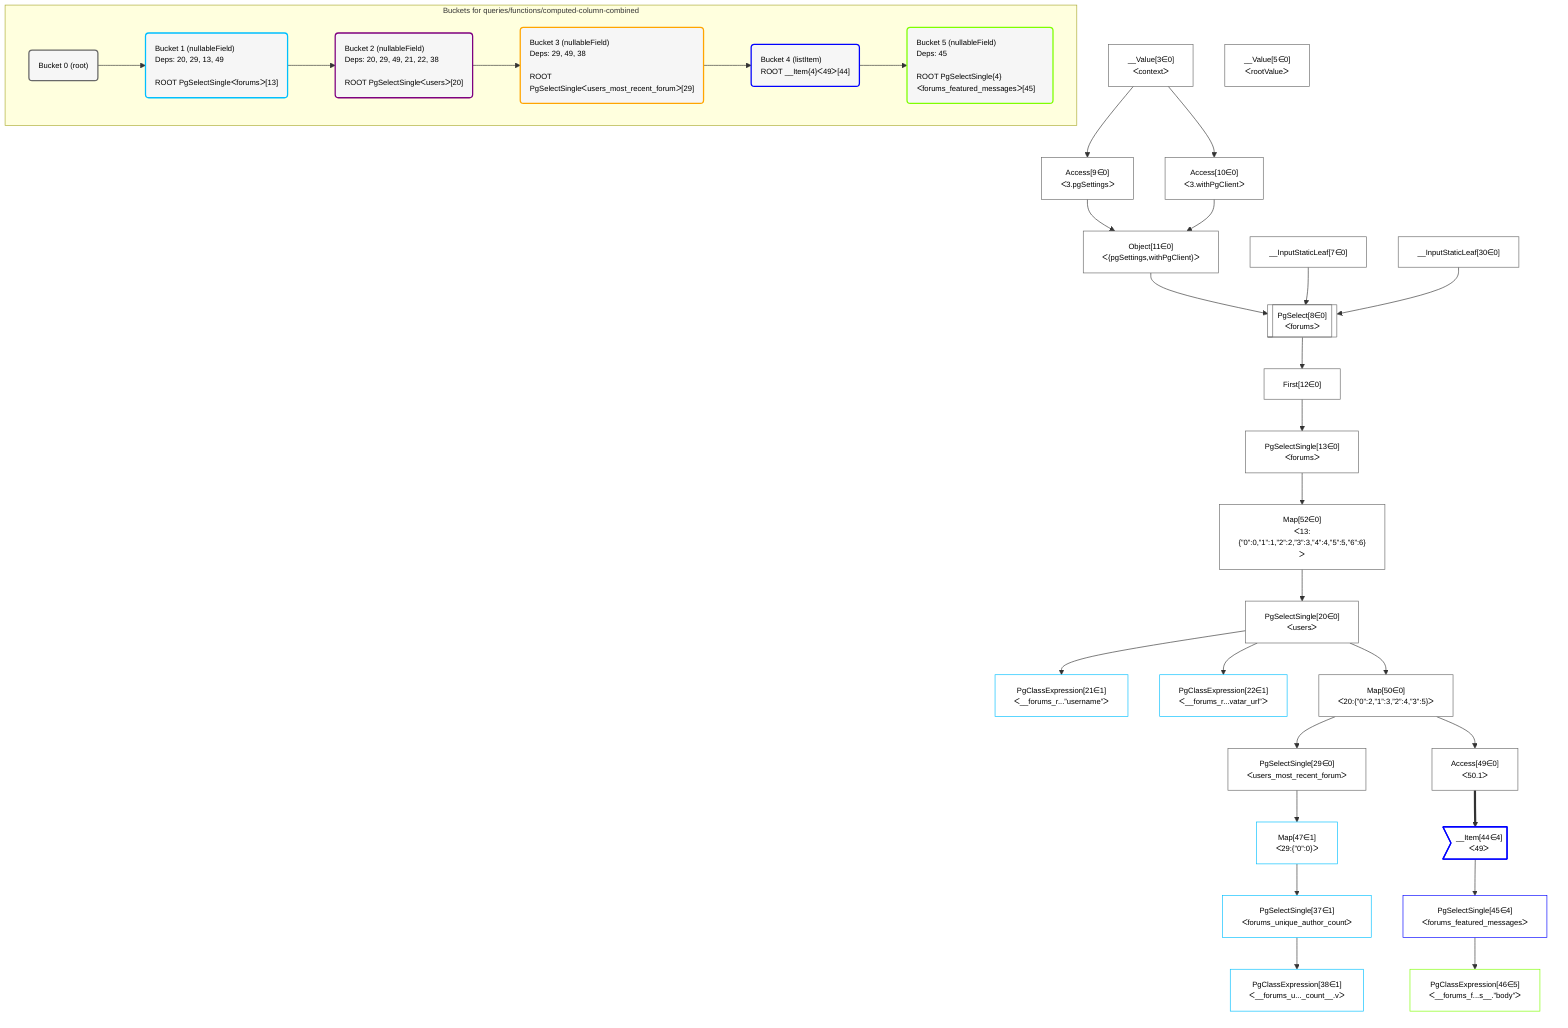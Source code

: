 %%{init: {'themeVariables': { 'fontSize': '12px'}}}%%
graph TD
    classDef path fill:#eee,stroke:#000,color:#000
    classDef plan fill:#fff,stroke-width:1px,color:#000
    classDef itemplan fill:#fff,stroke-width:2px,color:#000
    classDef sideeffectplan fill:#f00,stroke-width:2px,color:#000
    classDef bucket fill:#f6f6f6,color:#000,stroke-width:2px,text-align:left


    %% define steps
    __Value3["__Value[3∈0]<br />ᐸcontextᐳ"]:::plan
    __Value5["__Value[5∈0]<br />ᐸrootValueᐳ"]:::plan
    __InputStaticLeaf7["__InputStaticLeaf[7∈0]"]:::plan
    Access9["Access[9∈0]<br />ᐸ3.pgSettingsᐳ"]:::plan
    Access10["Access[10∈0]<br />ᐸ3.withPgClientᐳ"]:::plan
    Object11["Object[11∈0]<br />ᐸ{pgSettings,withPgClient}ᐳ"]:::plan
    __InputStaticLeaf30["__InputStaticLeaf[30∈0]"]:::plan
    PgSelect8[["PgSelect[8∈0]<br />ᐸforumsᐳ"]]:::plan
    First12["First[12∈0]"]:::plan
    PgSelectSingle13["PgSelectSingle[13∈0]<br />ᐸforumsᐳ"]:::plan
    Map52["Map[52∈0]<br />ᐸ13:{”0”:0,”1”:1,”2”:2,”3”:3,”4”:4,”5”:5,”6”:6}ᐳ"]:::plan
    PgSelectSingle20["PgSelectSingle[20∈0]<br />ᐸusersᐳ"]:::plan
    PgClassExpression21["PgClassExpression[21∈1]<br />ᐸ__forums_r...”username”ᐳ"]:::plan
    PgClassExpression22["PgClassExpression[22∈1]<br />ᐸ__forums_r...vatar_url”ᐳ"]:::plan
    Map50["Map[50∈0]<br />ᐸ20:{”0”:2,”1”:3,”2”:4,”3”:5}ᐳ"]:::plan
    PgSelectSingle29["PgSelectSingle[29∈0]<br />ᐸusers_most_recent_forumᐳ"]:::plan
    Map47["Map[47∈1]<br />ᐸ29:{”0”:0}ᐳ"]:::plan
    PgSelectSingle37["PgSelectSingle[37∈1]<br />ᐸforums_unique_author_countᐳ"]:::plan
    PgClassExpression38["PgClassExpression[38∈1]<br />ᐸ__forums_u..._count__.vᐳ"]:::plan
    Access49["Access[49∈0]<br />ᐸ50.1ᐳ"]:::plan
    __Item44>"__Item[44∈4]<br />ᐸ49ᐳ"]:::itemplan
    PgSelectSingle45["PgSelectSingle[45∈4]<br />ᐸforums_featured_messagesᐳ"]:::plan
    PgClassExpression46["PgClassExpression[46∈5]<br />ᐸ__forums_f...s__.”body”ᐳ"]:::plan

    %% plan dependencies
    __Value3 --> Access9
    __Value3 --> Access10
    Access9 & Access10 --> Object11
    Object11 & __InputStaticLeaf7 & __InputStaticLeaf30 --> PgSelect8
    PgSelect8 --> First12
    First12 --> PgSelectSingle13
    PgSelectSingle13 --> Map52
    Map52 --> PgSelectSingle20
    PgSelectSingle20 --> PgClassExpression21
    PgSelectSingle20 --> PgClassExpression22
    PgSelectSingle20 --> Map50
    Map50 --> PgSelectSingle29
    PgSelectSingle29 --> Map47
    Map47 --> PgSelectSingle37
    PgSelectSingle37 --> PgClassExpression38
    Map50 --> Access49
    Access49 ==> __Item44
    __Item44 --> PgSelectSingle45
    PgSelectSingle45 --> PgClassExpression46

    subgraph "Buckets for queries/functions/computed-column-combined"
    Bucket0("Bucket 0 (root)"):::bucket
    classDef bucket0 stroke:#696969
    class Bucket0,__Value3,__Value5,__InputStaticLeaf7,PgSelect8,Access9,Access10,Object11,First12,PgSelectSingle13,PgSelectSingle20,PgSelectSingle29,__InputStaticLeaf30,Access49,Map50,Map52 bucket0
    Bucket1("Bucket 1 (nullableField)<br />Deps: 20, 29, 13, 49<br /><br />ROOT PgSelectSingleᐸforumsᐳ[13]"):::bucket
    classDef bucket1 stroke:#00bfff
    class Bucket1,PgClassExpression21,PgClassExpression22,PgSelectSingle37,PgClassExpression38,Map47 bucket1
    Bucket2("Bucket 2 (nullableField)<br />Deps: 20, 29, 49, 21, 22, 38<br /><br />ROOT PgSelectSingleᐸusersᐳ[20]"):::bucket
    classDef bucket2 stroke:#7f007f
    class Bucket2 bucket2
    Bucket3("Bucket 3 (nullableField)<br />Deps: 29, 49, 38<br /><br />ROOT PgSelectSingleᐸusers_most_recent_forumᐳ[29]"):::bucket
    classDef bucket3 stroke:#ffa500
    class Bucket3 bucket3
    Bucket4("Bucket 4 (listItem)<br />ROOT __Item{4}ᐸ49ᐳ[44]"):::bucket
    classDef bucket4 stroke:#0000ff
    class Bucket4,__Item44,PgSelectSingle45 bucket4
    Bucket5("Bucket 5 (nullableField)<br />Deps: 45<br /><br />ROOT PgSelectSingle{4}ᐸforums_featured_messagesᐳ[45]"):::bucket
    classDef bucket5 stroke:#7fff00
    class Bucket5,PgClassExpression46 bucket5
    Bucket0 --> Bucket1
    Bucket1 --> Bucket2
    Bucket2 --> Bucket3
    Bucket3 --> Bucket4
    Bucket4 --> Bucket5
    end